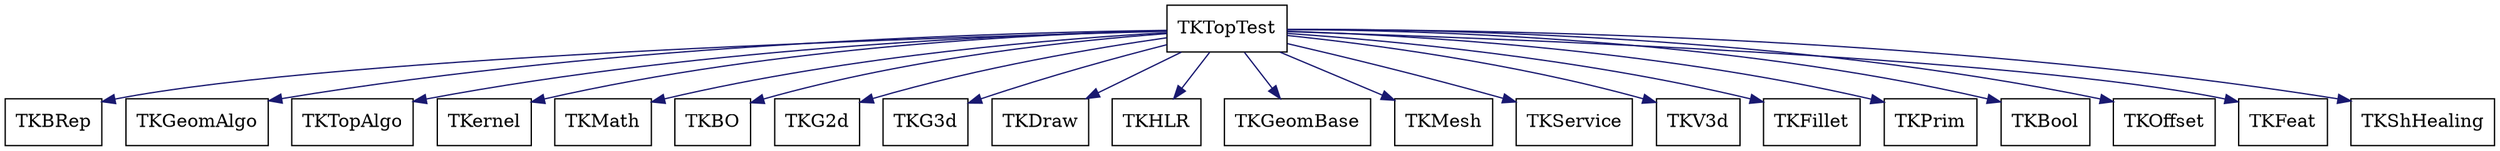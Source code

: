 digraph schema_TKTopTest
{
	TKTopTest [ URL = "toolkit_tktoptest.html", shape = box ]
	TKBRep [ URL = "toolkit_tkbrep.html" , shape = box ]
	TKTopTest -> TKBRep [ color = "midnightblue", style = "solid" ]
	TKGeomAlgo [ URL = "toolkit_tkgeomalgo.html" , shape = box ]
	TKTopTest -> TKGeomAlgo [ color = "midnightblue", style = "solid" ]
	TKTopAlgo [ URL = "toolkit_tktopalgo.html" , shape = box ]
	TKTopTest -> TKTopAlgo [ color = "midnightblue", style = "solid" ]
	TKernel [ URL = "toolkit_tkernel.html" , shape = box ]
	TKTopTest -> TKernel [ color = "midnightblue", style = "solid" ]
	TKMath [ URL = "toolkit_tkmath.html" , shape = box ]
	TKTopTest -> TKMath [ color = "midnightblue", style = "solid" ]
	TKBO [ URL = "toolkit_tkbo.html" , shape = box ]
	TKTopTest -> TKBO [ color = "midnightblue", style = "solid" ]
	TKG2d [ URL = "toolkit_tkg2d.html" , shape = box ]
	TKTopTest -> TKG2d [ color = "midnightblue", style = "solid" ]
	TKG3d [ URL = "toolkit_tkg3d.html" , shape = box ]
	TKTopTest -> TKG3d [ color = "midnightblue", style = "solid" ]
	TKDraw [ URL = "toolkit_tkdraw.html" , shape = box ]
	TKTopTest -> TKDraw [ color = "midnightblue", style = "solid" ]
	TKHLR [ URL = "toolkit_tkhlr.html" , shape = box ]
	TKTopTest -> TKHLR [ color = "midnightblue", style = "solid" ]
	TKGeomBase [ URL = "toolkit_tkgeombase.html" , shape = box ]
	TKTopTest -> TKGeomBase [ color = "midnightblue", style = "solid" ]
	TKMesh [ URL = "toolkit_tkmesh.html" , shape = box ]
	TKTopTest -> TKMesh [ color = "midnightblue", style = "solid" ]
	TKService [ URL = "toolkit_tkservice.html" , shape = box ]
	TKTopTest -> TKService [ color = "midnightblue", style = "solid" ]
	TKV3d [ URL = "toolkit_tkv3d.html" , shape = box ]
	TKTopTest -> TKV3d [ color = "midnightblue", style = "solid" ]
	TKFillet [ URL = "toolkit_tkfillet.html" , shape = box ]
	TKTopTest -> TKFillet [ color = "midnightblue", style = "solid" ]
	TKPrim [ URL = "toolkit_tkprim.html" , shape = box ]
	TKTopTest -> TKPrim [ color = "midnightblue", style = "solid" ]
	TKBool [ URL = "toolkit_tkbool.html" , shape = box ]
	TKTopTest -> TKBool [ color = "midnightblue", style = "solid" ]
	TKOffset [ URL = "toolkit_tkoffset.html" , shape = box ]
	TKTopTest -> TKOffset [ color = "midnightblue", style = "solid" ]
	TKFeat [ URL = "toolkit_tkfeat.html" , shape = box ]
	TKTopTest -> TKFeat [ color = "midnightblue", style = "solid" ]
	TKShHealing [ URL = "toolkit_tkshhealing.html" , shape = box ]
	TKTopTest -> TKShHealing [ color = "midnightblue", style = "solid" ]
	aspect = 1
}
